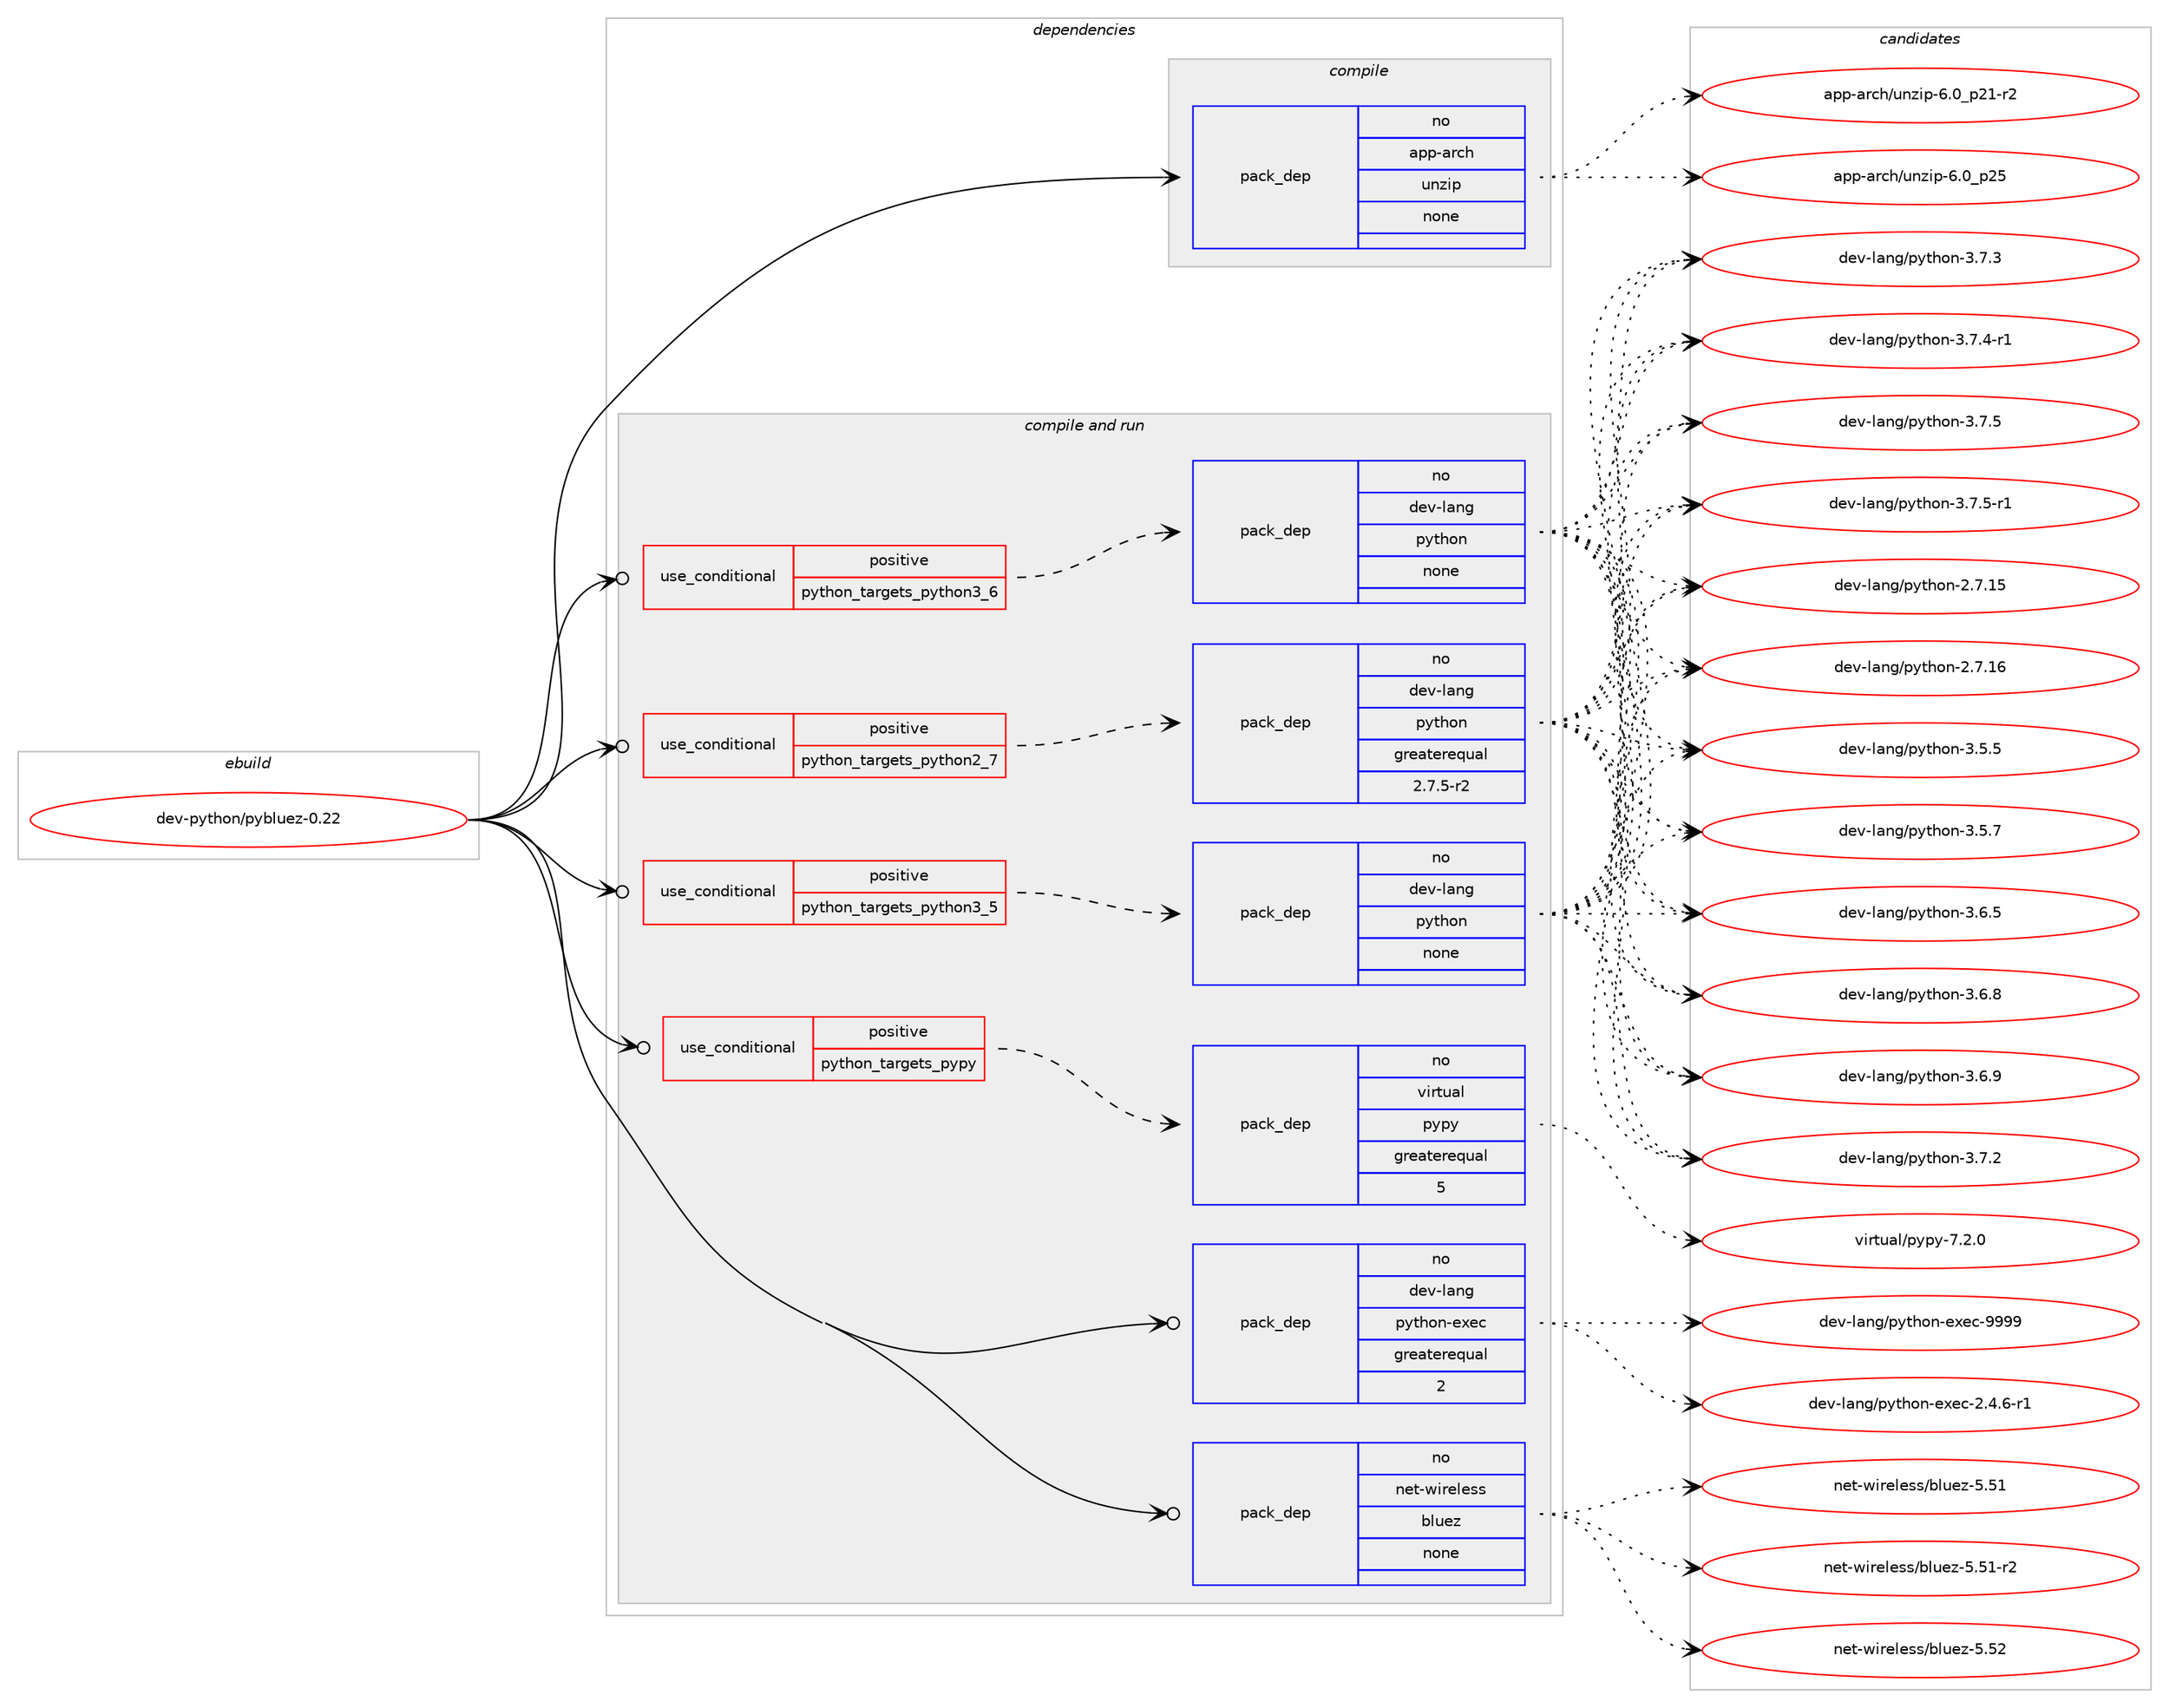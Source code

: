 digraph prolog {

# *************
# Graph options
# *************

newrank=true;
concentrate=true;
compound=true;
graph [rankdir=LR,fontname=Helvetica,fontsize=10,ranksep=1.5];#, ranksep=2.5, nodesep=0.2];
edge  [arrowhead=vee];
node  [fontname=Helvetica,fontsize=10];

# **********
# The ebuild
# **********

subgraph cluster_leftcol {
color=gray;
rank=same;
label=<<i>ebuild</i>>;
id [label="dev-python/pybluez-0.22", color=red, width=4, href="../dev-python/pybluez-0.22.svg"];
}

# ****************
# The dependencies
# ****************

subgraph cluster_midcol {
color=gray;
label=<<i>dependencies</i>>;
subgraph cluster_compile {
fillcolor="#eeeeee";
style=filled;
label=<<i>compile</i>>;
subgraph pack467142 {
dependency624351 [label=<<TABLE BORDER="0" CELLBORDER="1" CELLSPACING="0" CELLPADDING="4" WIDTH="220"><TR><TD ROWSPAN="6" CELLPADDING="30">pack_dep</TD></TR><TR><TD WIDTH="110">no</TD></TR><TR><TD>app-arch</TD></TR><TR><TD>unzip</TD></TR><TR><TD>none</TD></TR><TR><TD></TD></TR></TABLE>>, shape=none, color=blue];
}
id:e -> dependency624351:w [weight=20,style="solid",arrowhead="vee"];
}
subgraph cluster_compileandrun {
fillcolor="#eeeeee";
style=filled;
label=<<i>compile and run</i>>;
subgraph cond145365 {
dependency624352 [label=<<TABLE BORDER="0" CELLBORDER="1" CELLSPACING="0" CELLPADDING="4"><TR><TD ROWSPAN="3" CELLPADDING="10">use_conditional</TD></TR><TR><TD>positive</TD></TR><TR><TD>python_targets_pypy</TD></TR></TABLE>>, shape=none, color=red];
subgraph pack467143 {
dependency624353 [label=<<TABLE BORDER="0" CELLBORDER="1" CELLSPACING="0" CELLPADDING="4" WIDTH="220"><TR><TD ROWSPAN="6" CELLPADDING="30">pack_dep</TD></TR><TR><TD WIDTH="110">no</TD></TR><TR><TD>virtual</TD></TR><TR><TD>pypy</TD></TR><TR><TD>greaterequal</TD></TR><TR><TD>5</TD></TR></TABLE>>, shape=none, color=blue];
}
dependency624352:e -> dependency624353:w [weight=20,style="dashed",arrowhead="vee"];
}
id:e -> dependency624352:w [weight=20,style="solid",arrowhead="odotvee"];
subgraph cond145366 {
dependency624354 [label=<<TABLE BORDER="0" CELLBORDER="1" CELLSPACING="0" CELLPADDING="4"><TR><TD ROWSPAN="3" CELLPADDING="10">use_conditional</TD></TR><TR><TD>positive</TD></TR><TR><TD>python_targets_python2_7</TD></TR></TABLE>>, shape=none, color=red];
subgraph pack467144 {
dependency624355 [label=<<TABLE BORDER="0" CELLBORDER="1" CELLSPACING="0" CELLPADDING="4" WIDTH="220"><TR><TD ROWSPAN="6" CELLPADDING="30">pack_dep</TD></TR><TR><TD WIDTH="110">no</TD></TR><TR><TD>dev-lang</TD></TR><TR><TD>python</TD></TR><TR><TD>greaterequal</TD></TR><TR><TD>2.7.5-r2</TD></TR></TABLE>>, shape=none, color=blue];
}
dependency624354:e -> dependency624355:w [weight=20,style="dashed",arrowhead="vee"];
}
id:e -> dependency624354:w [weight=20,style="solid",arrowhead="odotvee"];
subgraph cond145367 {
dependency624356 [label=<<TABLE BORDER="0" CELLBORDER="1" CELLSPACING="0" CELLPADDING="4"><TR><TD ROWSPAN="3" CELLPADDING="10">use_conditional</TD></TR><TR><TD>positive</TD></TR><TR><TD>python_targets_python3_5</TD></TR></TABLE>>, shape=none, color=red];
subgraph pack467145 {
dependency624357 [label=<<TABLE BORDER="0" CELLBORDER="1" CELLSPACING="0" CELLPADDING="4" WIDTH="220"><TR><TD ROWSPAN="6" CELLPADDING="30">pack_dep</TD></TR><TR><TD WIDTH="110">no</TD></TR><TR><TD>dev-lang</TD></TR><TR><TD>python</TD></TR><TR><TD>none</TD></TR><TR><TD></TD></TR></TABLE>>, shape=none, color=blue];
}
dependency624356:e -> dependency624357:w [weight=20,style="dashed",arrowhead="vee"];
}
id:e -> dependency624356:w [weight=20,style="solid",arrowhead="odotvee"];
subgraph cond145368 {
dependency624358 [label=<<TABLE BORDER="0" CELLBORDER="1" CELLSPACING="0" CELLPADDING="4"><TR><TD ROWSPAN="3" CELLPADDING="10">use_conditional</TD></TR><TR><TD>positive</TD></TR><TR><TD>python_targets_python3_6</TD></TR></TABLE>>, shape=none, color=red];
subgraph pack467146 {
dependency624359 [label=<<TABLE BORDER="0" CELLBORDER="1" CELLSPACING="0" CELLPADDING="4" WIDTH="220"><TR><TD ROWSPAN="6" CELLPADDING="30">pack_dep</TD></TR><TR><TD WIDTH="110">no</TD></TR><TR><TD>dev-lang</TD></TR><TR><TD>python</TD></TR><TR><TD>none</TD></TR><TR><TD></TD></TR></TABLE>>, shape=none, color=blue];
}
dependency624358:e -> dependency624359:w [weight=20,style="dashed",arrowhead="vee"];
}
id:e -> dependency624358:w [weight=20,style="solid",arrowhead="odotvee"];
subgraph pack467147 {
dependency624360 [label=<<TABLE BORDER="0" CELLBORDER="1" CELLSPACING="0" CELLPADDING="4" WIDTH="220"><TR><TD ROWSPAN="6" CELLPADDING="30">pack_dep</TD></TR><TR><TD WIDTH="110">no</TD></TR><TR><TD>dev-lang</TD></TR><TR><TD>python-exec</TD></TR><TR><TD>greaterequal</TD></TR><TR><TD>2</TD></TR></TABLE>>, shape=none, color=blue];
}
id:e -> dependency624360:w [weight=20,style="solid",arrowhead="odotvee"];
subgraph pack467148 {
dependency624361 [label=<<TABLE BORDER="0" CELLBORDER="1" CELLSPACING="0" CELLPADDING="4" WIDTH="220"><TR><TD ROWSPAN="6" CELLPADDING="30">pack_dep</TD></TR><TR><TD WIDTH="110">no</TD></TR><TR><TD>net-wireless</TD></TR><TR><TD>bluez</TD></TR><TR><TD>none</TD></TR><TR><TD></TD></TR></TABLE>>, shape=none, color=blue];
}
id:e -> dependency624361:w [weight=20,style="solid",arrowhead="odotvee"];
}
subgraph cluster_run {
fillcolor="#eeeeee";
style=filled;
label=<<i>run</i>>;
}
}

# **************
# The candidates
# **************

subgraph cluster_choices {
rank=same;
color=gray;
label=<<i>candidates</i>>;

subgraph choice467142 {
color=black;
nodesep=1;
choice9711211245971149910447117110122105112455446489511250494511450 [label="app-arch/unzip-6.0_p21-r2", color=red, width=4,href="../app-arch/unzip-6.0_p21-r2.svg"];
choice971121124597114991044711711012210511245544648951125053 [label="app-arch/unzip-6.0_p25", color=red, width=4,href="../app-arch/unzip-6.0_p25.svg"];
dependency624351:e -> choice9711211245971149910447117110122105112455446489511250494511450:w [style=dotted,weight="100"];
dependency624351:e -> choice971121124597114991044711711012210511245544648951125053:w [style=dotted,weight="100"];
}
subgraph choice467143 {
color=black;
nodesep=1;
choice1181051141161179710847112121112121455546504648 [label="virtual/pypy-7.2.0", color=red, width=4,href="../virtual/pypy-7.2.0.svg"];
dependency624353:e -> choice1181051141161179710847112121112121455546504648:w [style=dotted,weight="100"];
}
subgraph choice467144 {
color=black;
nodesep=1;
choice10010111845108971101034711212111610411111045504655464953 [label="dev-lang/python-2.7.15", color=red, width=4,href="../dev-lang/python-2.7.15.svg"];
choice10010111845108971101034711212111610411111045504655464954 [label="dev-lang/python-2.7.16", color=red, width=4,href="../dev-lang/python-2.7.16.svg"];
choice100101118451089711010347112121116104111110455146534653 [label="dev-lang/python-3.5.5", color=red, width=4,href="../dev-lang/python-3.5.5.svg"];
choice100101118451089711010347112121116104111110455146534655 [label="dev-lang/python-3.5.7", color=red, width=4,href="../dev-lang/python-3.5.7.svg"];
choice100101118451089711010347112121116104111110455146544653 [label="dev-lang/python-3.6.5", color=red, width=4,href="../dev-lang/python-3.6.5.svg"];
choice100101118451089711010347112121116104111110455146544656 [label="dev-lang/python-3.6.8", color=red, width=4,href="../dev-lang/python-3.6.8.svg"];
choice100101118451089711010347112121116104111110455146544657 [label="dev-lang/python-3.6.9", color=red, width=4,href="../dev-lang/python-3.6.9.svg"];
choice100101118451089711010347112121116104111110455146554650 [label="dev-lang/python-3.7.2", color=red, width=4,href="../dev-lang/python-3.7.2.svg"];
choice100101118451089711010347112121116104111110455146554651 [label="dev-lang/python-3.7.3", color=red, width=4,href="../dev-lang/python-3.7.3.svg"];
choice1001011184510897110103471121211161041111104551465546524511449 [label="dev-lang/python-3.7.4-r1", color=red, width=4,href="../dev-lang/python-3.7.4-r1.svg"];
choice100101118451089711010347112121116104111110455146554653 [label="dev-lang/python-3.7.5", color=red, width=4,href="../dev-lang/python-3.7.5.svg"];
choice1001011184510897110103471121211161041111104551465546534511449 [label="dev-lang/python-3.7.5-r1", color=red, width=4,href="../dev-lang/python-3.7.5-r1.svg"];
dependency624355:e -> choice10010111845108971101034711212111610411111045504655464953:w [style=dotted,weight="100"];
dependency624355:e -> choice10010111845108971101034711212111610411111045504655464954:w [style=dotted,weight="100"];
dependency624355:e -> choice100101118451089711010347112121116104111110455146534653:w [style=dotted,weight="100"];
dependency624355:e -> choice100101118451089711010347112121116104111110455146534655:w [style=dotted,weight="100"];
dependency624355:e -> choice100101118451089711010347112121116104111110455146544653:w [style=dotted,weight="100"];
dependency624355:e -> choice100101118451089711010347112121116104111110455146544656:w [style=dotted,weight="100"];
dependency624355:e -> choice100101118451089711010347112121116104111110455146544657:w [style=dotted,weight="100"];
dependency624355:e -> choice100101118451089711010347112121116104111110455146554650:w [style=dotted,weight="100"];
dependency624355:e -> choice100101118451089711010347112121116104111110455146554651:w [style=dotted,weight="100"];
dependency624355:e -> choice1001011184510897110103471121211161041111104551465546524511449:w [style=dotted,weight="100"];
dependency624355:e -> choice100101118451089711010347112121116104111110455146554653:w [style=dotted,weight="100"];
dependency624355:e -> choice1001011184510897110103471121211161041111104551465546534511449:w [style=dotted,weight="100"];
}
subgraph choice467145 {
color=black;
nodesep=1;
choice10010111845108971101034711212111610411111045504655464953 [label="dev-lang/python-2.7.15", color=red, width=4,href="../dev-lang/python-2.7.15.svg"];
choice10010111845108971101034711212111610411111045504655464954 [label="dev-lang/python-2.7.16", color=red, width=4,href="../dev-lang/python-2.7.16.svg"];
choice100101118451089711010347112121116104111110455146534653 [label="dev-lang/python-3.5.5", color=red, width=4,href="../dev-lang/python-3.5.5.svg"];
choice100101118451089711010347112121116104111110455146534655 [label="dev-lang/python-3.5.7", color=red, width=4,href="../dev-lang/python-3.5.7.svg"];
choice100101118451089711010347112121116104111110455146544653 [label="dev-lang/python-3.6.5", color=red, width=4,href="../dev-lang/python-3.6.5.svg"];
choice100101118451089711010347112121116104111110455146544656 [label="dev-lang/python-3.6.8", color=red, width=4,href="../dev-lang/python-3.6.8.svg"];
choice100101118451089711010347112121116104111110455146544657 [label="dev-lang/python-3.6.9", color=red, width=4,href="../dev-lang/python-3.6.9.svg"];
choice100101118451089711010347112121116104111110455146554650 [label="dev-lang/python-3.7.2", color=red, width=4,href="../dev-lang/python-3.7.2.svg"];
choice100101118451089711010347112121116104111110455146554651 [label="dev-lang/python-3.7.3", color=red, width=4,href="../dev-lang/python-3.7.3.svg"];
choice1001011184510897110103471121211161041111104551465546524511449 [label="dev-lang/python-3.7.4-r1", color=red, width=4,href="../dev-lang/python-3.7.4-r1.svg"];
choice100101118451089711010347112121116104111110455146554653 [label="dev-lang/python-3.7.5", color=red, width=4,href="../dev-lang/python-3.7.5.svg"];
choice1001011184510897110103471121211161041111104551465546534511449 [label="dev-lang/python-3.7.5-r1", color=red, width=4,href="../dev-lang/python-3.7.5-r1.svg"];
dependency624357:e -> choice10010111845108971101034711212111610411111045504655464953:w [style=dotted,weight="100"];
dependency624357:e -> choice10010111845108971101034711212111610411111045504655464954:w [style=dotted,weight="100"];
dependency624357:e -> choice100101118451089711010347112121116104111110455146534653:w [style=dotted,weight="100"];
dependency624357:e -> choice100101118451089711010347112121116104111110455146534655:w [style=dotted,weight="100"];
dependency624357:e -> choice100101118451089711010347112121116104111110455146544653:w [style=dotted,weight="100"];
dependency624357:e -> choice100101118451089711010347112121116104111110455146544656:w [style=dotted,weight="100"];
dependency624357:e -> choice100101118451089711010347112121116104111110455146544657:w [style=dotted,weight="100"];
dependency624357:e -> choice100101118451089711010347112121116104111110455146554650:w [style=dotted,weight="100"];
dependency624357:e -> choice100101118451089711010347112121116104111110455146554651:w [style=dotted,weight="100"];
dependency624357:e -> choice1001011184510897110103471121211161041111104551465546524511449:w [style=dotted,weight="100"];
dependency624357:e -> choice100101118451089711010347112121116104111110455146554653:w [style=dotted,weight="100"];
dependency624357:e -> choice1001011184510897110103471121211161041111104551465546534511449:w [style=dotted,weight="100"];
}
subgraph choice467146 {
color=black;
nodesep=1;
choice10010111845108971101034711212111610411111045504655464953 [label="dev-lang/python-2.7.15", color=red, width=4,href="../dev-lang/python-2.7.15.svg"];
choice10010111845108971101034711212111610411111045504655464954 [label="dev-lang/python-2.7.16", color=red, width=4,href="../dev-lang/python-2.7.16.svg"];
choice100101118451089711010347112121116104111110455146534653 [label="dev-lang/python-3.5.5", color=red, width=4,href="../dev-lang/python-3.5.5.svg"];
choice100101118451089711010347112121116104111110455146534655 [label="dev-lang/python-3.5.7", color=red, width=4,href="../dev-lang/python-3.5.7.svg"];
choice100101118451089711010347112121116104111110455146544653 [label="dev-lang/python-3.6.5", color=red, width=4,href="../dev-lang/python-3.6.5.svg"];
choice100101118451089711010347112121116104111110455146544656 [label="dev-lang/python-3.6.8", color=red, width=4,href="../dev-lang/python-3.6.8.svg"];
choice100101118451089711010347112121116104111110455146544657 [label="dev-lang/python-3.6.9", color=red, width=4,href="../dev-lang/python-3.6.9.svg"];
choice100101118451089711010347112121116104111110455146554650 [label="dev-lang/python-3.7.2", color=red, width=4,href="../dev-lang/python-3.7.2.svg"];
choice100101118451089711010347112121116104111110455146554651 [label="dev-lang/python-3.7.3", color=red, width=4,href="../dev-lang/python-3.7.3.svg"];
choice1001011184510897110103471121211161041111104551465546524511449 [label="dev-lang/python-3.7.4-r1", color=red, width=4,href="../dev-lang/python-3.7.4-r1.svg"];
choice100101118451089711010347112121116104111110455146554653 [label="dev-lang/python-3.7.5", color=red, width=4,href="../dev-lang/python-3.7.5.svg"];
choice1001011184510897110103471121211161041111104551465546534511449 [label="dev-lang/python-3.7.5-r1", color=red, width=4,href="../dev-lang/python-3.7.5-r1.svg"];
dependency624359:e -> choice10010111845108971101034711212111610411111045504655464953:w [style=dotted,weight="100"];
dependency624359:e -> choice10010111845108971101034711212111610411111045504655464954:w [style=dotted,weight="100"];
dependency624359:e -> choice100101118451089711010347112121116104111110455146534653:w [style=dotted,weight="100"];
dependency624359:e -> choice100101118451089711010347112121116104111110455146534655:w [style=dotted,weight="100"];
dependency624359:e -> choice100101118451089711010347112121116104111110455146544653:w [style=dotted,weight="100"];
dependency624359:e -> choice100101118451089711010347112121116104111110455146544656:w [style=dotted,weight="100"];
dependency624359:e -> choice100101118451089711010347112121116104111110455146544657:w [style=dotted,weight="100"];
dependency624359:e -> choice100101118451089711010347112121116104111110455146554650:w [style=dotted,weight="100"];
dependency624359:e -> choice100101118451089711010347112121116104111110455146554651:w [style=dotted,weight="100"];
dependency624359:e -> choice1001011184510897110103471121211161041111104551465546524511449:w [style=dotted,weight="100"];
dependency624359:e -> choice100101118451089711010347112121116104111110455146554653:w [style=dotted,weight="100"];
dependency624359:e -> choice1001011184510897110103471121211161041111104551465546534511449:w [style=dotted,weight="100"];
}
subgraph choice467147 {
color=black;
nodesep=1;
choice10010111845108971101034711212111610411111045101120101994550465246544511449 [label="dev-lang/python-exec-2.4.6-r1", color=red, width=4,href="../dev-lang/python-exec-2.4.6-r1.svg"];
choice10010111845108971101034711212111610411111045101120101994557575757 [label="dev-lang/python-exec-9999", color=red, width=4,href="../dev-lang/python-exec-9999.svg"];
dependency624360:e -> choice10010111845108971101034711212111610411111045101120101994550465246544511449:w [style=dotted,weight="100"];
dependency624360:e -> choice10010111845108971101034711212111610411111045101120101994557575757:w [style=dotted,weight="100"];
}
subgraph choice467148 {
color=black;
nodesep=1;
choice1101011164511910511410110810111511547981081171011224553465349 [label="net-wireless/bluez-5.51", color=red, width=4,href="../net-wireless/bluez-5.51.svg"];
choice11010111645119105114101108101115115479810811710112245534653494511450 [label="net-wireless/bluez-5.51-r2", color=red, width=4,href="../net-wireless/bluez-5.51-r2.svg"];
choice1101011164511910511410110810111511547981081171011224553465350 [label="net-wireless/bluez-5.52", color=red, width=4,href="../net-wireless/bluez-5.52.svg"];
dependency624361:e -> choice1101011164511910511410110810111511547981081171011224553465349:w [style=dotted,weight="100"];
dependency624361:e -> choice11010111645119105114101108101115115479810811710112245534653494511450:w [style=dotted,weight="100"];
dependency624361:e -> choice1101011164511910511410110810111511547981081171011224553465350:w [style=dotted,weight="100"];
}
}

}
